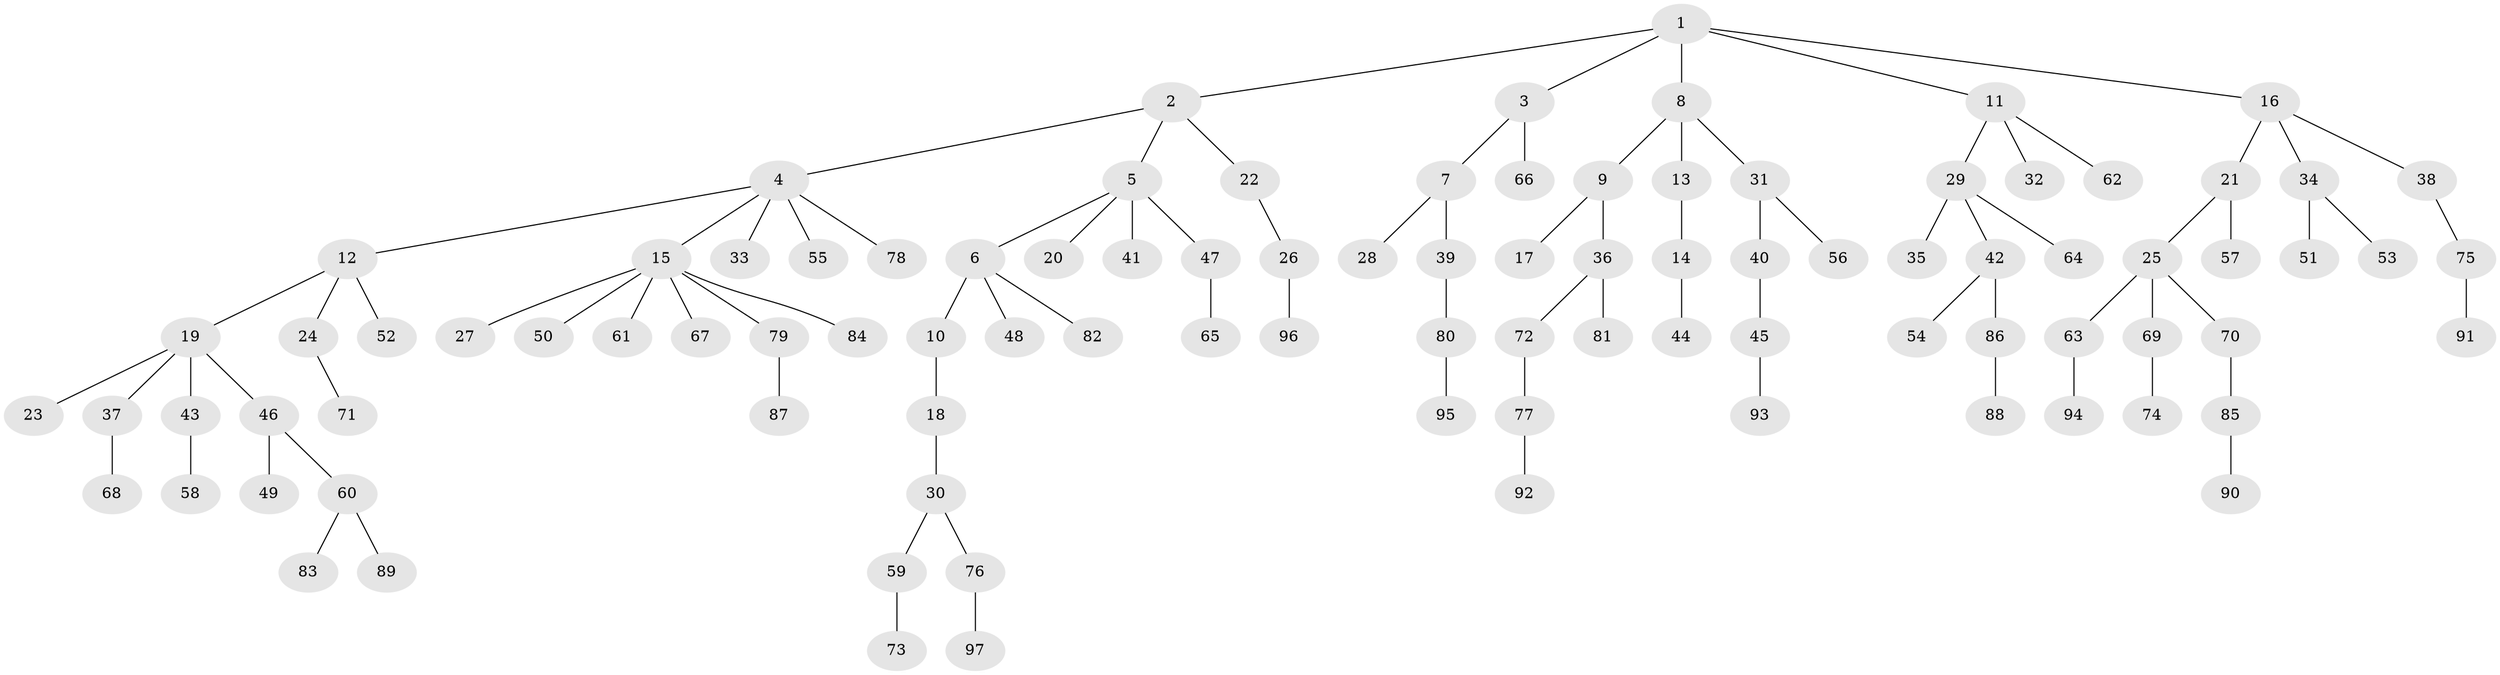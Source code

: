 // Generated by graph-tools (version 1.1) at 2025/36/03/09/25 02:36:32]
// undirected, 97 vertices, 96 edges
graph export_dot {
graph [start="1"]
  node [color=gray90,style=filled];
  1;
  2;
  3;
  4;
  5;
  6;
  7;
  8;
  9;
  10;
  11;
  12;
  13;
  14;
  15;
  16;
  17;
  18;
  19;
  20;
  21;
  22;
  23;
  24;
  25;
  26;
  27;
  28;
  29;
  30;
  31;
  32;
  33;
  34;
  35;
  36;
  37;
  38;
  39;
  40;
  41;
  42;
  43;
  44;
  45;
  46;
  47;
  48;
  49;
  50;
  51;
  52;
  53;
  54;
  55;
  56;
  57;
  58;
  59;
  60;
  61;
  62;
  63;
  64;
  65;
  66;
  67;
  68;
  69;
  70;
  71;
  72;
  73;
  74;
  75;
  76;
  77;
  78;
  79;
  80;
  81;
  82;
  83;
  84;
  85;
  86;
  87;
  88;
  89;
  90;
  91;
  92;
  93;
  94;
  95;
  96;
  97;
  1 -- 2;
  1 -- 3;
  1 -- 8;
  1 -- 11;
  1 -- 16;
  2 -- 4;
  2 -- 5;
  2 -- 22;
  3 -- 7;
  3 -- 66;
  4 -- 12;
  4 -- 15;
  4 -- 33;
  4 -- 55;
  4 -- 78;
  5 -- 6;
  5 -- 20;
  5 -- 41;
  5 -- 47;
  6 -- 10;
  6 -- 48;
  6 -- 82;
  7 -- 28;
  7 -- 39;
  8 -- 9;
  8 -- 13;
  8 -- 31;
  9 -- 17;
  9 -- 36;
  10 -- 18;
  11 -- 29;
  11 -- 32;
  11 -- 62;
  12 -- 19;
  12 -- 24;
  12 -- 52;
  13 -- 14;
  14 -- 44;
  15 -- 27;
  15 -- 50;
  15 -- 61;
  15 -- 67;
  15 -- 79;
  15 -- 84;
  16 -- 21;
  16 -- 34;
  16 -- 38;
  18 -- 30;
  19 -- 23;
  19 -- 37;
  19 -- 43;
  19 -- 46;
  21 -- 25;
  21 -- 57;
  22 -- 26;
  24 -- 71;
  25 -- 63;
  25 -- 69;
  25 -- 70;
  26 -- 96;
  29 -- 35;
  29 -- 42;
  29 -- 64;
  30 -- 59;
  30 -- 76;
  31 -- 40;
  31 -- 56;
  34 -- 51;
  34 -- 53;
  36 -- 72;
  36 -- 81;
  37 -- 68;
  38 -- 75;
  39 -- 80;
  40 -- 45;
  42 -- 54;
  42 -- 86;
  43 -- 58;
  45 -- 93;
  46 -- 49;
  46 -- 60;
  47 -- 65;
  59 -- 73;
  60 -- 83;
  60 -- 89;
  63 -- 94;
  69 -- 74;
  70 -- 85;
  72 -- 77;
  75 -- 91;
  76 -- 97;
  77 -- 92;
  79 -- 87;
  80 -- 95;
  85 -- 90;
  86 -- 88;
}
